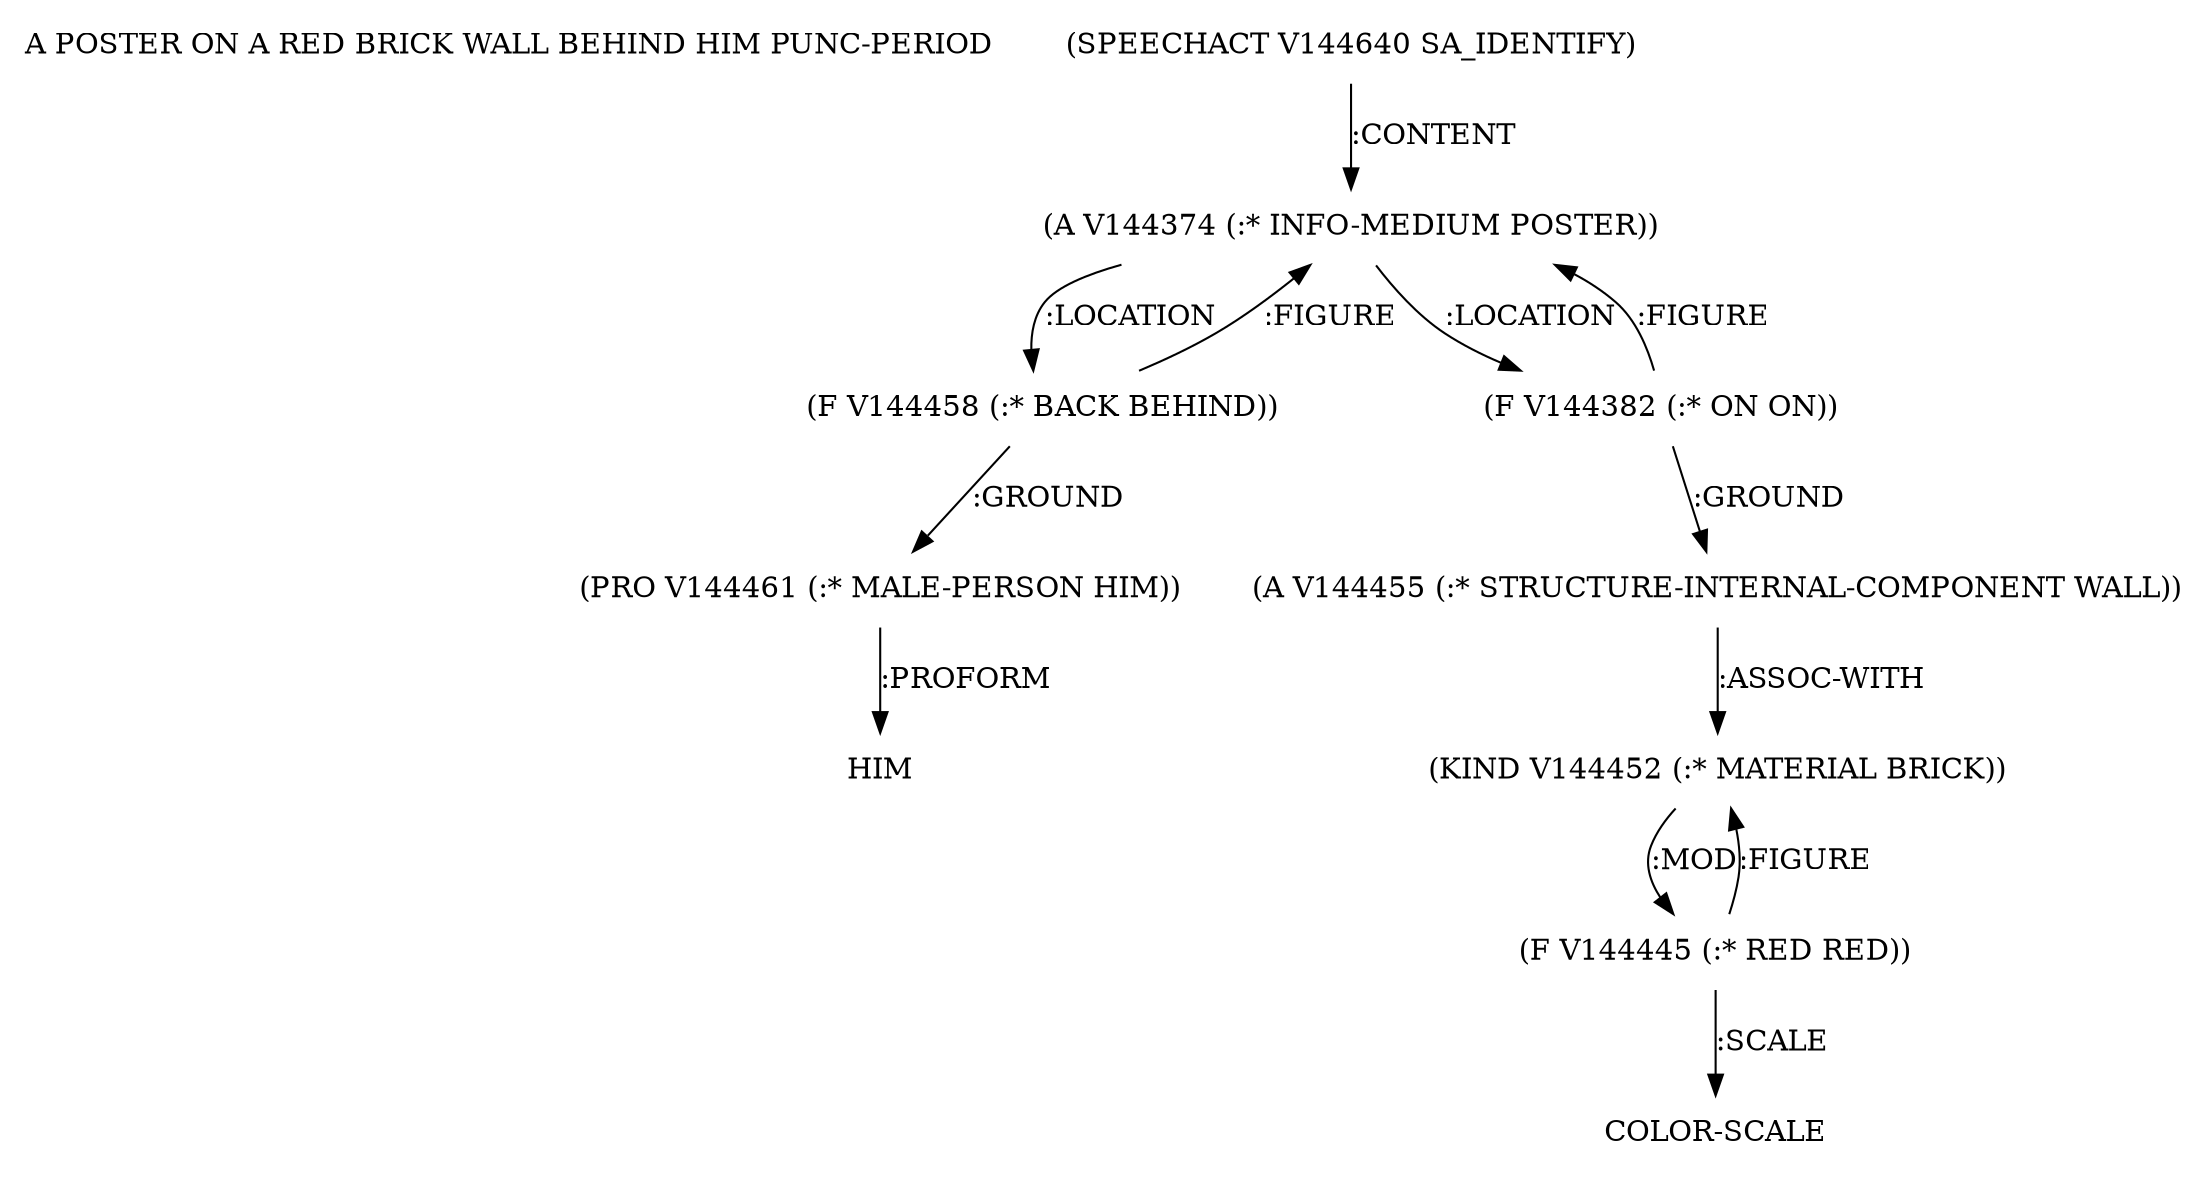 digraph Terms {
  node [shape=none]
  "A POSTER ON A RED BRICK WALL BEHIND HIM PUNC-PERIOD"
  "V144640" [label="(SPEECHACT V144640 SA_IDENTIFY)"]
  "V144640" -> "V144374" [label=":CONTENT"]
  "V144374" [label="(A V144374 (:* INFO-MEDIUM POSTER))"]
  "V144374" -> "V144458" [label=":LOCATION"]
  "V144374" -> "V144382" [label=":LOCATION"]
  "V144382" [label="(F V144382 (:* ON ON))"]
  "V144382" -> "V144455" [label=":GROUND"]
  "V144382" -> "V144374" [label=":FIGURE"]
  "V144455" [label="(A V144455 (:* STRUCTURE-INTERNAL-COMPONENT WALL))"]
  "V144455" -> "V144452" [label=":ASSOC-WITH"]
  "V144452" [label="(KIND V144452 (:* MATERIAL BRICK))"]
  "V144452" -> "V144445" [label=":MOD"]
  "V144445" [label="(F V144445 (:* RED RED))"]
  "V144445" -> "V144452" [label=":FIGURE"]
  "V144445" -> "NT145304" [label=":SCALE"]
  "NT145304" [label="COLOR-SCALE"]
  "V144458" [label="(F V144458 (:* BACK BEHIND))"]
  "V144458" -> "V144461" [label=":GROUND"]
  "V144458" -> "V144374" [label=":FIGURE"]
  "V144461" [label="(PRO V144461 (:* MALE-PERSON HIM))"]
  "V144461" -> "NT145305" [label=":PROFORM"]
  "NT145305" [label="HIM"]
}
